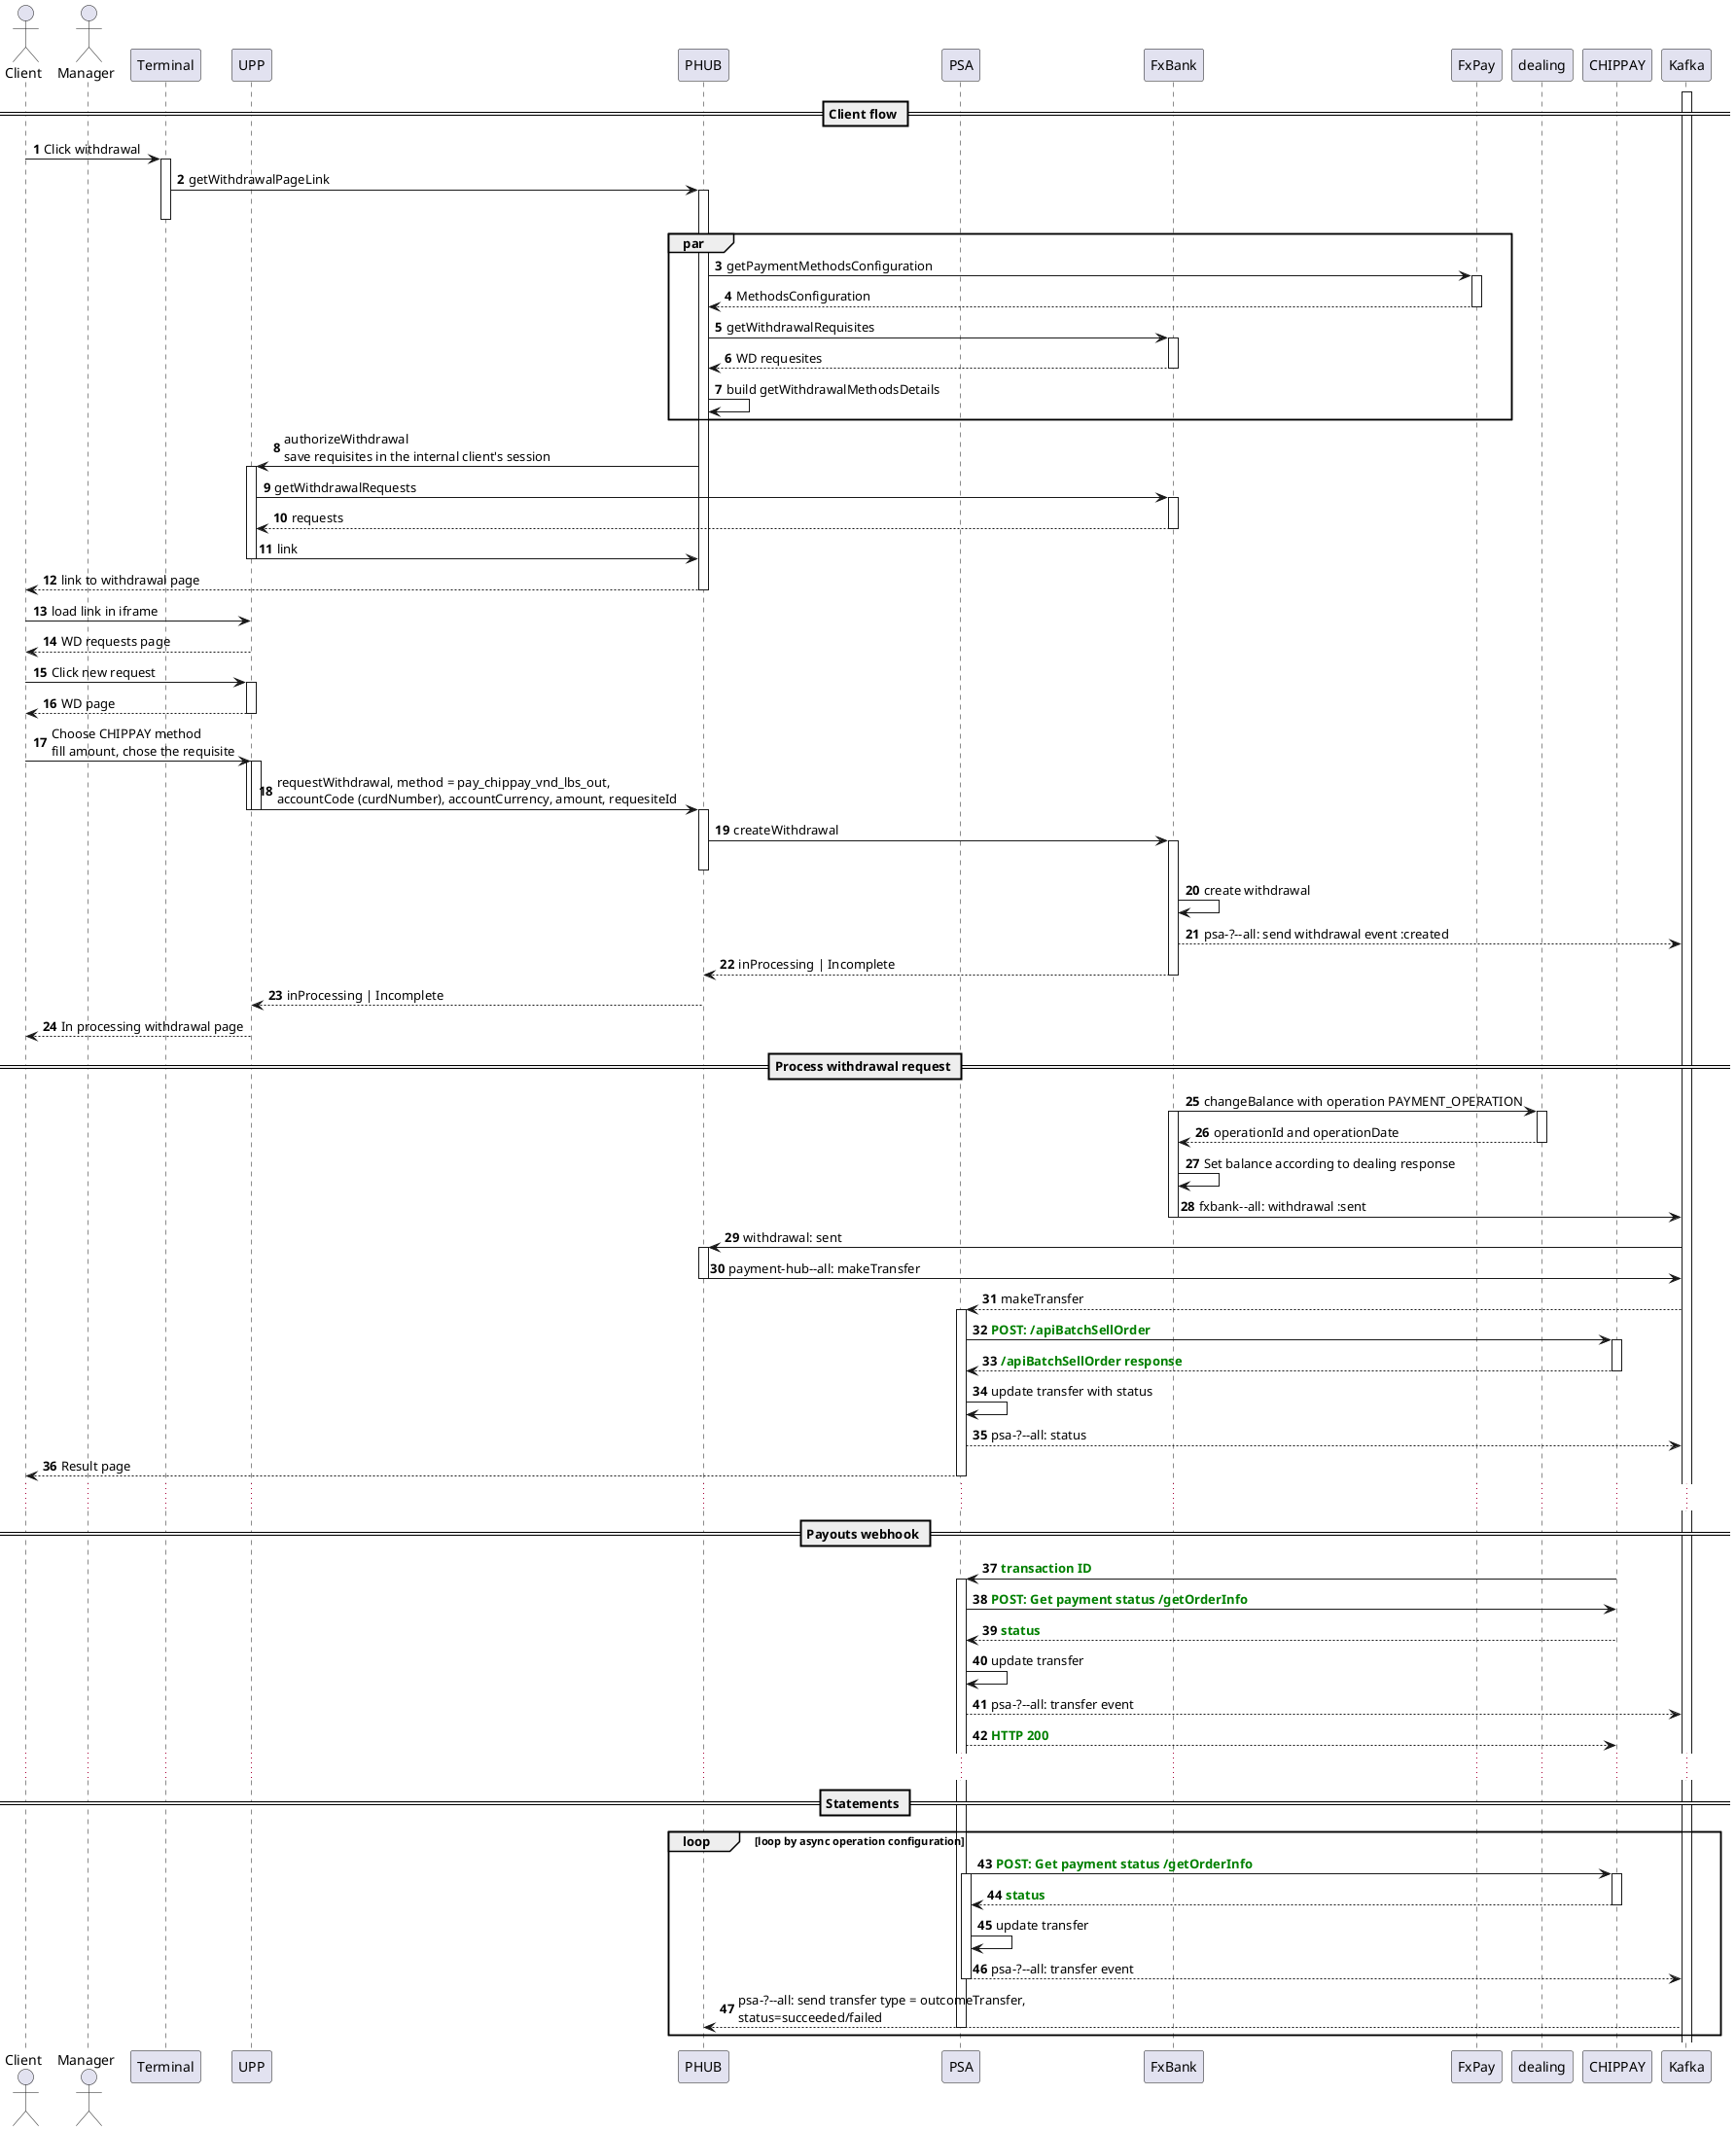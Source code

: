 @startuml
autonumber

actor Client
actor Manager
participant Terminal
participant UPP
participant PHUB
participant PSA
participant FxBank
participant FxPay
participant dealing
participant CHIPPAY
participant Kafka

== Client flow ==

activate Kafka

Client -> Terminal ++: Click withdrawal
Terminal -> PHUB ++: getWithdrawalPageLink
deactivate Terminal

par
PHUB -> FxPay ++: getPaymentMethodsConfiguration
FxPay --> PHUB --: MethodsConfiguration
PHUB -> FxBank ++: getWithdrawalRequisites
FxBank --> PHUB --: WD requesites
PHUB -> PHUB : build getWithdrawalMethodsDetails
end

PHUB -> UPP ++: authorizeWithdrawal \nsave requisites in the internal client's session
UPP -> FxBank ++: getWithdrawalRequests
FxBank --> UPP --: requests
UPP -> PHUB --: link
PHUB --> Client --: link to withdrawal page

Client -> UPP: load link in iframe
UPP --> Client: WD requests page

Client -> UPP ++: Click new request
UPP --> Client --: WD page

deactivate Client

Client -> UPP ++: Choose CHIPPAY method\nfill amount, chose the requisite

activate UPP

UPP -> PHUB --: requestWithdrawal, method = pay_chippay_vnd_lbs_out,\naccountCode (curdNumber), accountCurrency, amount, requesiteId
deactivate UPP
activate PHUB

PHUB -> FxBank ++: createWithdrawal
deactivate PHUB
FxBank -> FxBank : create withdrawal
FxBank --> Kafka : psa-?--all: send withdrawal event :created
FxBank --> PHUB --: inProcessing | Incomplete
PHUB --> UPP --: inProcessing | Incomplete
UPP --> Client --: In processing withdrawal page


== Process withdrawal request ==

FxBank -> dealing ++: changeBalance with operation PAYMENT_OPERATION
activate FxBank
dealing --> FxBank --:  operationId and operationDate
FxBank -> FxBank : Set balance according to dealing response 
FxBank -> Kafka --: fxbank--all: withdrawal :sent

Kafka -> PHUB ++: withdrawal: sent
PHUB -> Kafka --: payment-hub--all: makeTransfer
Kafka --> PSA ++: makeTransfer
PSA -> CHIPPAY ++: <b><font color=green>POST: /apiBatchSellOrder
CHIPPAY --> PSA --: <b><font color=green>/apiBatchSellOrder response
PSA -> PSA : update transfer with status
PSA --> Kafka : psa-?--all: status
PSA --> Client --: Result page

...
== Payouts webhook ==
CHIPPAY -> PSA ++: <b><font color=green>transaction ID
PSA -> CHIPPAY : <b><font color=green>POST: Get payment status /getOrderInfo
CHIPPAY --> PSA --: <b><font color=green>status
PSA -> PSA : update transfer
PSA --> Kafka :  psa-?--all: transfer event
PSA --> CHIPPAY : <b><font color=green>HTTP 200

...
== Statements ==
    loop loop by async operation configuration
    PSA -> CHIPPAY ++: <b><font color=green>POST: Get payment status /getOrderInfo
    activate PSA
    CHIPPAY --> PSA --: <b><font color=green>status
    PSA -> PSA: update transfer
    PSA --> Kafka --:  psa-?--all: transfer event
    Kafka --> PHUB : psa-?--all: send transfer type = outcomeTransfer, \nstatus=succeeded/failed
    deactivate PSA
end loop

@enduml